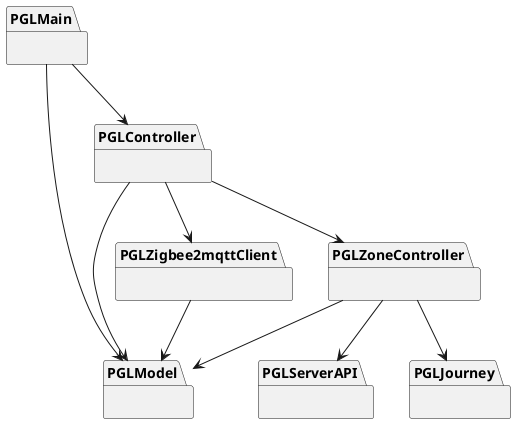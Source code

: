 @startuml packages
set namespaceSeparator none
package "PGLController" as PGLController {
}
package "PGLJourney" as PGLJourney {
}
package "PGLMain" as PGLMain {
}
package "PGLModel" as PGLModel {
}
package "PGLServerAPI" as PGLServerAPI {
}
package "PGLZigbee2mqttClient" as PGLZigbee2mqttClient {
}
package "PGLZoneController" as PGLZoneController {
}
PGLController --> PGLModel
PGLController --> PGLZigbee2mqttClient
PGLController --> PGLZoneController
PGLMain --> PGLController
PGLMain --> PGLModel
PGLZigbee2mqttClient --> PGLModel
PGLZoneController --> PGLJourney
PGLZoneController --> PGLModel
PGLZoneController --> PGLServerAPI
@enduml
